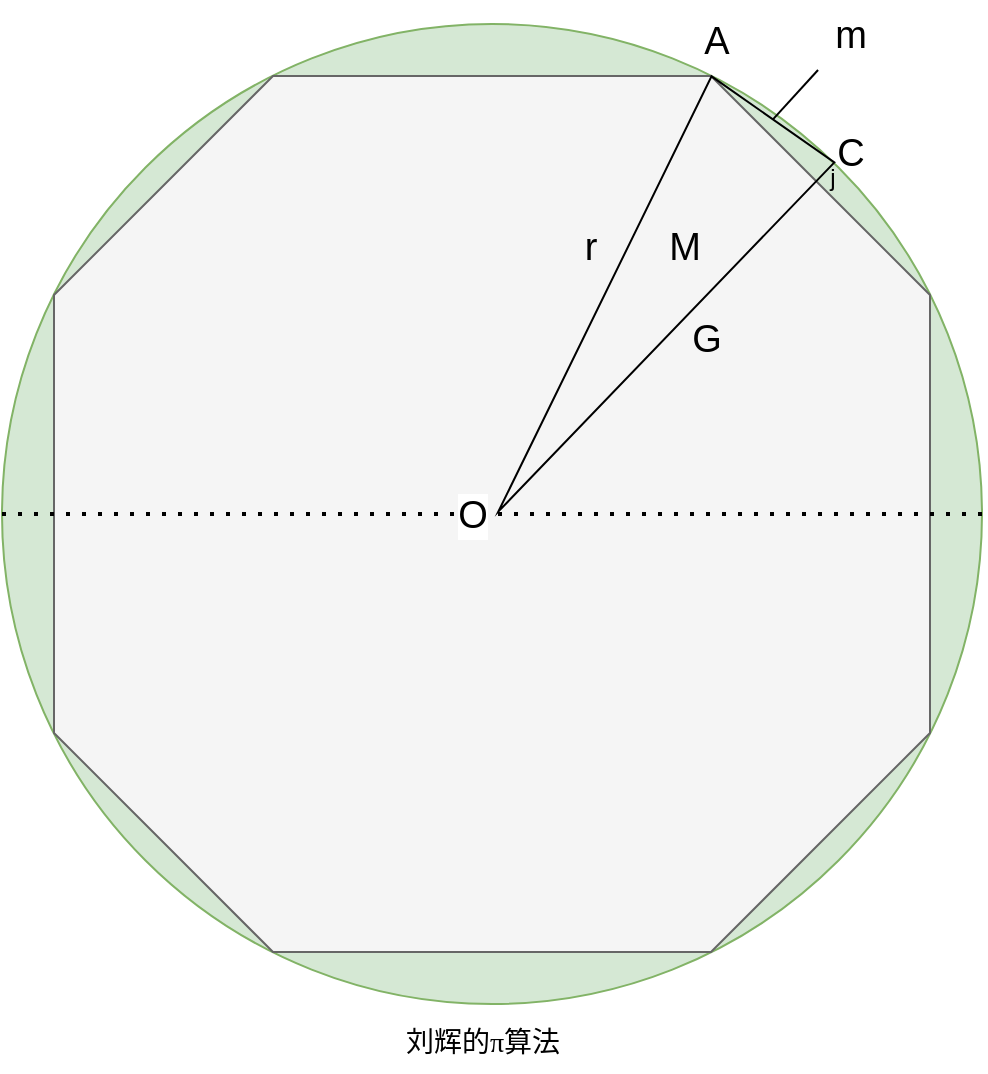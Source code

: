 <mxfile version="20.2.8" type="device"><diagram id="tUD_5RNZibAbXZSyxroM" name="图1"><mxGraphModel dx="1186" dy="739" grid="0" gridSize="10" guides="1" tooltips="1" connect="1" arrows="1" fold="1" page="1" pageScale="1" pageWidth="580" pageHeight="800" math="0" shadow="0"><root><mxCell id="0"/><mxCell id="1" parent="0"/><mxCell id="SfAoFt9s5bNpo49Y1pXO-2" value="" style="ellipse;whiteSpace=wrap;html=1;aspect=fixed;fillColor=#d5e8d4;strokeColor=#82b366;" vertex="1" parent="1"><mxGeometry x="29" y="96" width="490" height="490" as="geometry"/></mxCell><mxCell id="SfAoFt9s5bNpo49Y1pXO-3" value="" style="verticalLabelPosition=bottom;verticalAlign=top;html=1;shape=mxgraph.basic.polygon;polyCoords=[[0.25,0],[0.75,0],[1,0.25],[1,0.75],[0.75,1],[0.25,1],[0,0.75],[0,0.25]];polyline=0;fillColor=#f5f5f5;strokeColor=#666666;fontColor=#333333;" vertex="1" parent="1"><mxGeometry x="55" y="122" width="438" height="438" as="geometry"/></mxCell><mxCell id="SfAoFt9s5bNpo49Y1pXO-4" value="" style="endArrow=none;dashed=1;html=1;dashPattern=1 3;strokeWidth=2;rounded=0;exitX=0;exitY=0.5;exitDx=0;exitDy=0;entryX=1;entryY=0.5;entryDx=0;entryDy=0;" edge="1" parent="1" source="SfAoFt9s5bNpo49Y1pXO-2" target="SfAoFt9s5bNpo49Y1pXO-2"><mxGeometry width="50" height="50" relative="1" as="geometry"><mxPoint x="320" y="398" as="sourcePoint"/><mxPoint x="370" y="348" as="targetPoint"/></mxGeometry></mxCell><mxCell id="SfAoFt9s5bNpo49Y1pXO-10" value="O" style="edgeLabel;html=1;align=center;verticalAlign=middle;resizable=0;points=[];fontSize=19;" vertex="1" connectable="0" parent="SfAoFt9s5bNpo49Y1pXO-4"><mxGeometry x="-0.04" y="-1" relative="1" as="geometry"><mxPoint as="offset"/></mxGeometry></mxCell><mxCell id="SfAoFt9s5bNpo49Y1pXO-9" value="" style="triangle;whiteSpace=wrap;html=1;fontSize=19;rotation=-235;fillColor=none;" vertex="1" parent="1"><mxGeometry x="226.16" y="204.22" width="239.35" height="75" as="geometry"/></mxCell><mxCell id="SfAoFt9s5bNpo49Y1pXO-11" value="r" style="text;html=1;align=center;verticalAlign=middle;resizable=0;points=[];autosize=1;strokeColor=none;fillColor=none;fontSize=19;" vertex="1" parent="1"><mxGeometry x="311" y="190" width="24" height="35" as="geometry"/></mxCell><mxCell id="SfAoFt9s5bNpo49Y1pXO-12" value="G" style="text;html=1;align=center;verticalAlign=middle;resizable=0;points=[];autosize=1;strokeColor=none;fillColor=none;fontSize=19;" vertex="1" parent="1"><mxGeometry x="364" y="236" width="33" height="35" as="geometry"/></mxCell><mxCell id="SfAoFt9s5bNpo49Y1pXO-13" value="M" style="text;html=1;align=center;verticalAlign=middle;resizable=0;points=[];autosize=1;strokeColor=none;fillColor=none;fontSize=19;" vertex="1" parent="1"><mxGeometry x="353" y="190" width="34" height="35" as="geometry"/></mxCell><mxCell id="SfAoFt9s5bNpo49Y1pXO-14" value="A" style="text;html=1;align=center;verticalAlign=middle;resizable=0;points=[];autosize=1;strokeColor=none;fillColor=none;fontSize=19;" vertex="1" parent="1"><mxGeometry x="370" y="87" width="31" height="35" as="geometry"/></mxCell><mxCell id="SfAoFt9s5bNpo49Y1pXO-15" value="C" style="text;html=1;align=center;verticalAlign=middle;resizable=0;points=[];autosize=1;strokeColor=none;fillColor=none;fontSize=19;" vertex="1" parent="1"><mxGeometry x="437" y="143" width="32" height="35" as="geometry"/></mxCell><mxCell id="SfAoFt9s5bNpo49Y1pXO-16" value="m" style="text;html=1;align=center;verticalAlign=middle;resizable=0;points=[];autosize=1;strokeColor=none;fillColor=none;fontSize=19;" vertex="1" parent="1"><mxGeometry x="436" y="84" width="34" height="35" as="geometry"/></mxCell><mxCell id="SfAoFt9s5bNpo49Y1pXO-17" value="" style="endArrow=none;html=1;rounded=0;fontSize=19;exitX=0;exitY=0.5;exitDx=0;exitDy=0;" edge="1" parent="1" source="SfAoFt9s5bNpo49Y1pXO-9" target="SfAoFt9s5bNpo49Y1pXO-16"><mxGeometry width="50" height="50" relative="1" as="geometry"><mxPoint x="413" y="144" as="sourcePoint"/><mxPoint x="347" y="232" as="targetPoint"/></mxGeometry></mxCell><mxCell id="SfAoFt9s5bNpo49Y1pXO-18" value="&lt;font style=&quot;font-size: 12px;&quot;&gt;j&lt;/font&gt;" style="text;html=1;align=center;verticalAlign=middle;resizable=0;points=[];autosize=1;strokeColor=none;fillColor=none;fontSize=19;" vertex="1" parent="1"><mxGeometry x="433" y="153" width="21" height="35" as="geometry"/></mxCell><mxCell id="SfAoFt9s5bNpo49Y1pXO-19" value="&lt;font face=&quot;Comic Sans MS&quot; style=&quot;font-size: 14px;&quot;&gt;刘辉的π算法&lt;/font&gt;" style="text;html=1;align=center;verticalAlign=middle;resizable=0;points=[];autosize=1;strokeColor=none;fillColor=none;fontSize=12;" vertex="1" parent="1"><mxGeometry x="220.16" y="591" width="97" height="29" as="geometry"/></mxCell></root></mxGraphModel></diagram></mxfile>
